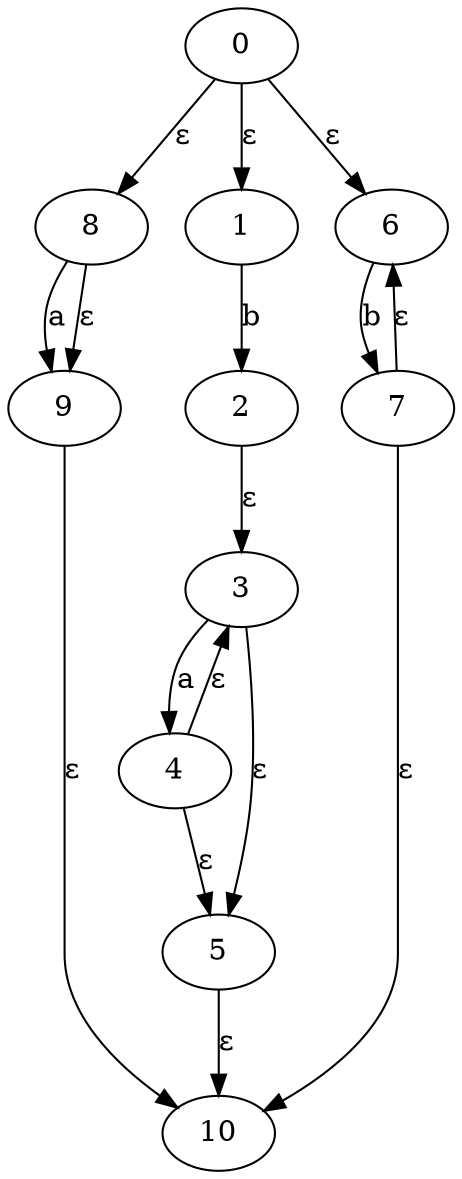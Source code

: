 digraph  {
0;
8;
1;
6;
2;
3;
4;
5;
10;
7;
9;
0 -> 8  [key=0, label="ε"];
0 -> 1  [key=0, label="ε"];
0 -> 6  [key=0, label="ε"];
8 -> 9  [key=0, label=a];
8 -> 9  [key=1, label="ε"];
1 -> 2  [key=0, label=b];
6 -> 7  [key=0, label=b];
2 -> 3  [key=0, label="ε"];
3 -> 4  [key=0, label=a];
3 -> 5  [key=0, label="ε"];
4 -> 3  [key=0, label="ε"];
4 -> 5  [key=0, label="ε"];
5 -> 10  [key=0, label="ε"];
7 -> 10  [key=0, label="ε"];
7 -> 6  [key=0, label="ε"];
9 -> 10  [key=0, label="ε"];
}
